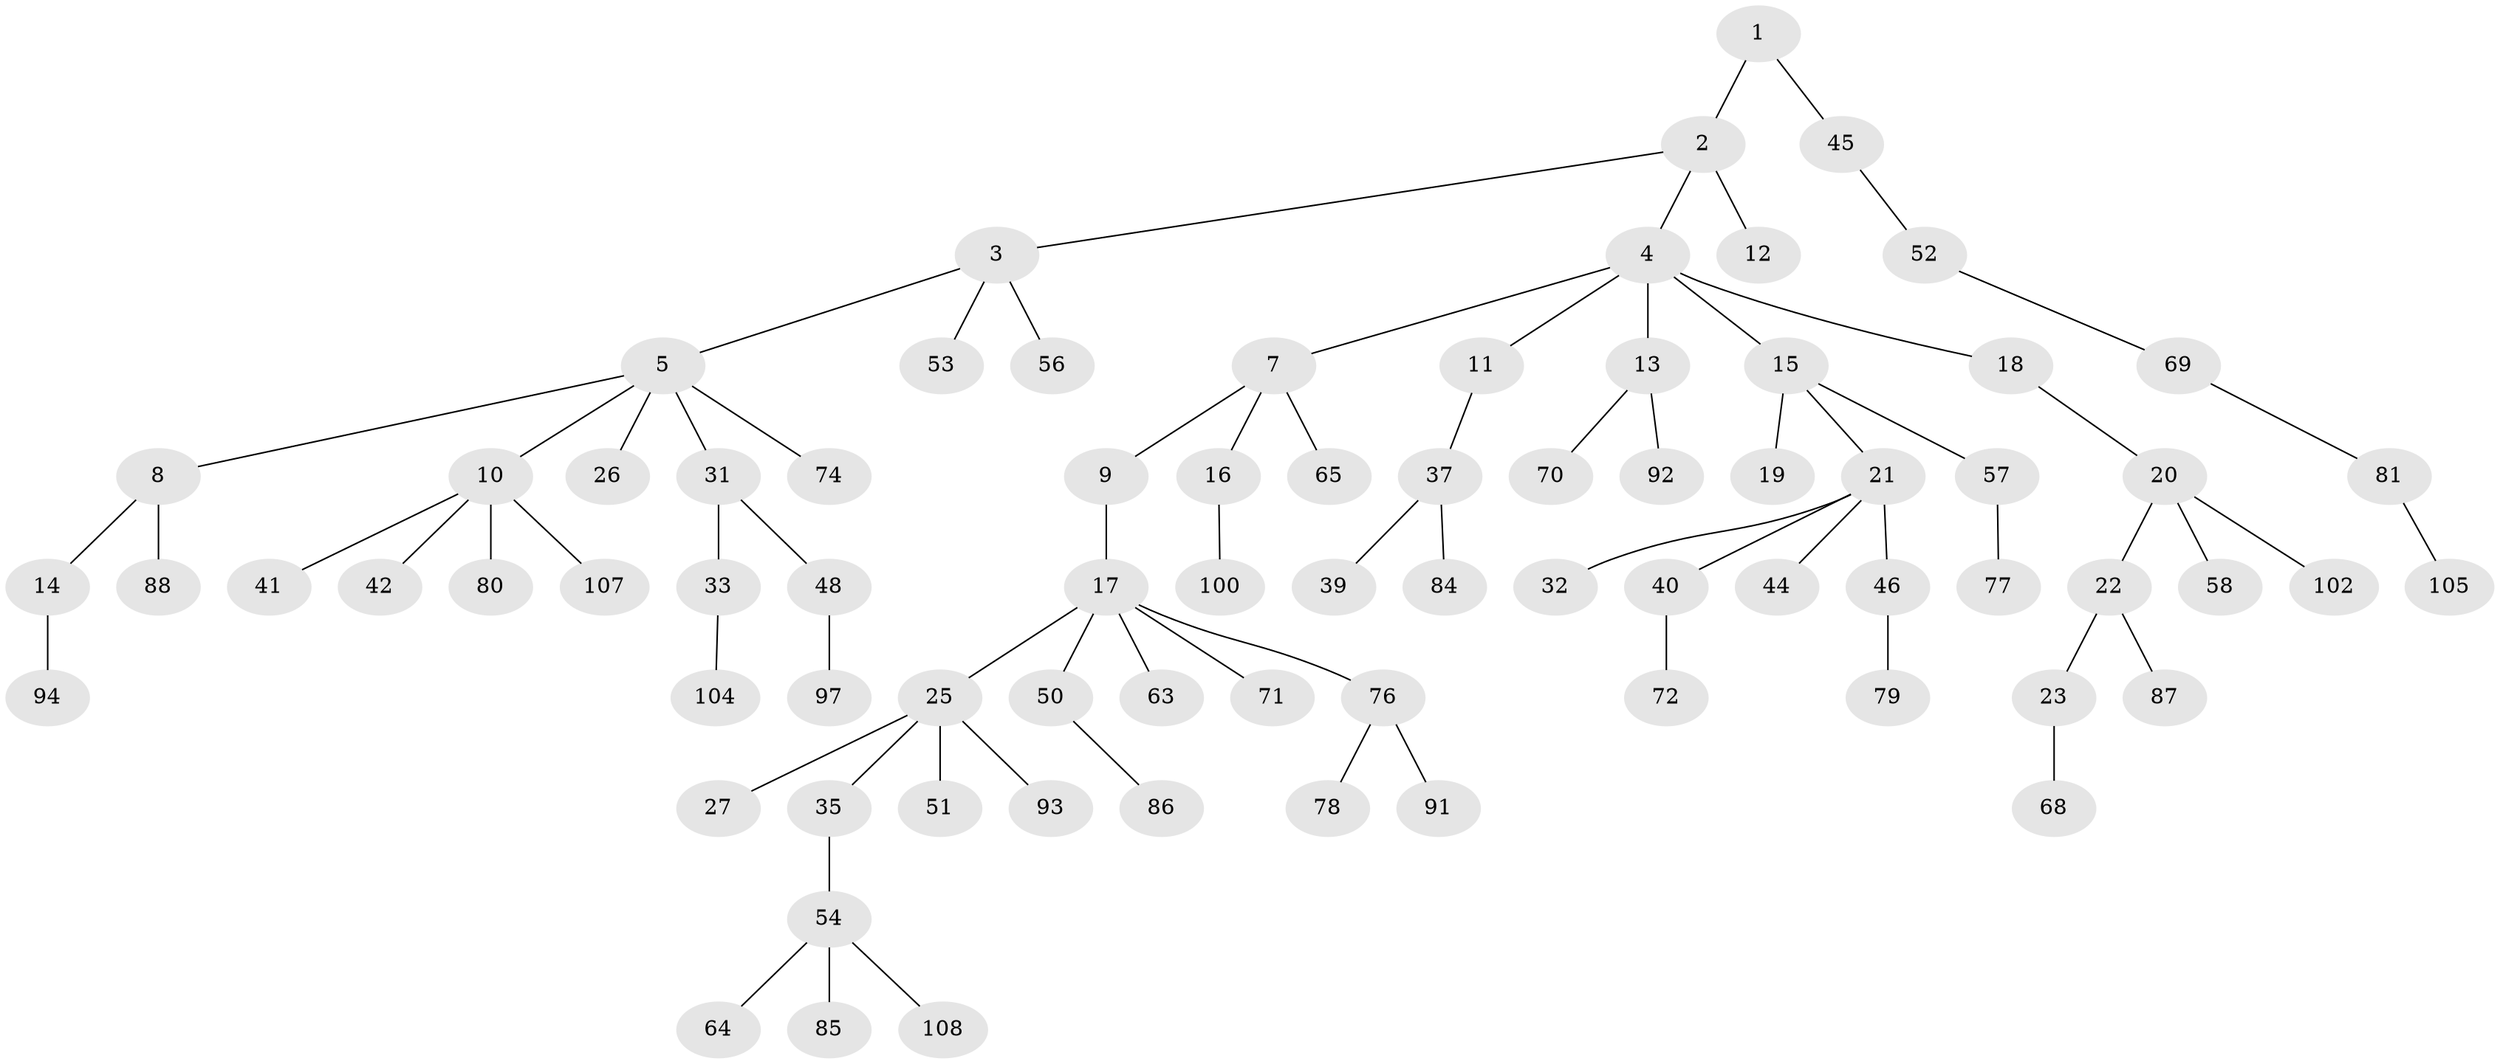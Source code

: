 // original degree distribution, {2: 0.1926605504587156, 5: 0.06422018348623854, 6: 0.03669724770642202, 3: 0.14678899082568808, 1: 0.5412844036697247, 4: 0.01834862385321101}
// Generated by graph-tools (version 1.1) at 2025/11/02/27/25 16:11:27]
// undirected, 77 vertices, 76 edges
graph export_dot {
graph [start="1"]
  node [color=gray90,style=filled];
  1;
  2 [super="+59"];
  3 [super="+101"];
  4 [super="+6"];
  5 [super="+28"];
  7 [super="+24"];
  8;
  9;
  10 [super="+36"];
  11;
  12;
  13 [super="+55"];
  14 [super="+103"];
  15 [super="+109"];
  16;
  17 [super="+62"];
  18 [super="+47"];
  19 [super="+30"];
  20 [super="+43"];
  21 [super="+95"];
  22 [super="+60"];
  23 [super="+89"];
  25 [super="+29"];
  26;
  27 [super="+34"];
  31 [super="+38"];
  32;
  33 [super="+61"];
  35;
  37 [super="+75"];
  39;
  40;
  41;
  42;
  44 [super="+90"];
  45 [super="+49"];
  46;
  48 [super="+106"];
  50 [super="+66"];
  51;
  52;
  53;
  54 [super="+67"];
  56;
  57 [super="+99"];
  58;
  63;
  64;
  65;
  68;
  69 [super="+73"];
  70 [super="+98"];
  71;
  72 [super="+82"];
  74;
  76 [super="+83"];
  77;
  78;
  79;
  80;
  81;
  84;
  85;
  86;
  87;
  88 [super="+96"];
  91;
  92;
  93;
  94;
  97;
  100;
  102;
  104;
  105;
  107;
  108;
  1 -- 2;
  1 -- 45;
  2 -- 3;
  2 -- 4;
  2 -- 12;
  3 -- 5;
  3 -- 53;
  3 -- 56;
  4 -- 7;
  4 -- 11;
  4 -- 15;
  4 -- 18;
  4 -- 13;
  5 -- 8;
  5 -- 10;
  5 -- 26;
  5 -- 74;
  5 -- 31;
  7 -- 9;
  7 -- 16;
  7 -- 65;
  8 -- 14;
  8 -- 88;
  9 -- 17;
  10 -- 41;
  10 -- 42;
  10 -- 80;
  10 -- 107;
  11 -- 37;
  13 -- 70;
  13 -- 92;
  14 -- 94;
  15 -- 19;
  15 -- 21;
  15 -- 57;
  16 -- 100;
  17 -- 25;
  17 -- 50;
  17 -- 76;
  17 -- 63;
  17 -- 71;
  18 -- 20;
  20 -- 22;
  20 -- 58;
  20 -- 102;
  21 -- 32;
  21 -- 40;
  21 -- 44;
  21 -- 46;
  22 -- 23;
  22 -- 87;
  23 -- 68;
  25 -- 27;
  25 -- 35;
  25 -- 51;
  25 -- 93;
  31 -- 33;
  31 -- 48;
  33 -- 104;
  35 -- 54;
  37 -- 39;
  37 -- 84;
  40 -- 72;
  45 -- 52;
  46 -- 79;
  48 -- 97;
  50 -- 86;
  52 -- 69;
  54 -- 64;
  54 -- 108;
  54 -- 85;
  57 -- 77;
  69 -- 81;
  76 -- 78;
  76 -- 91;
  81 -- 105;
}
